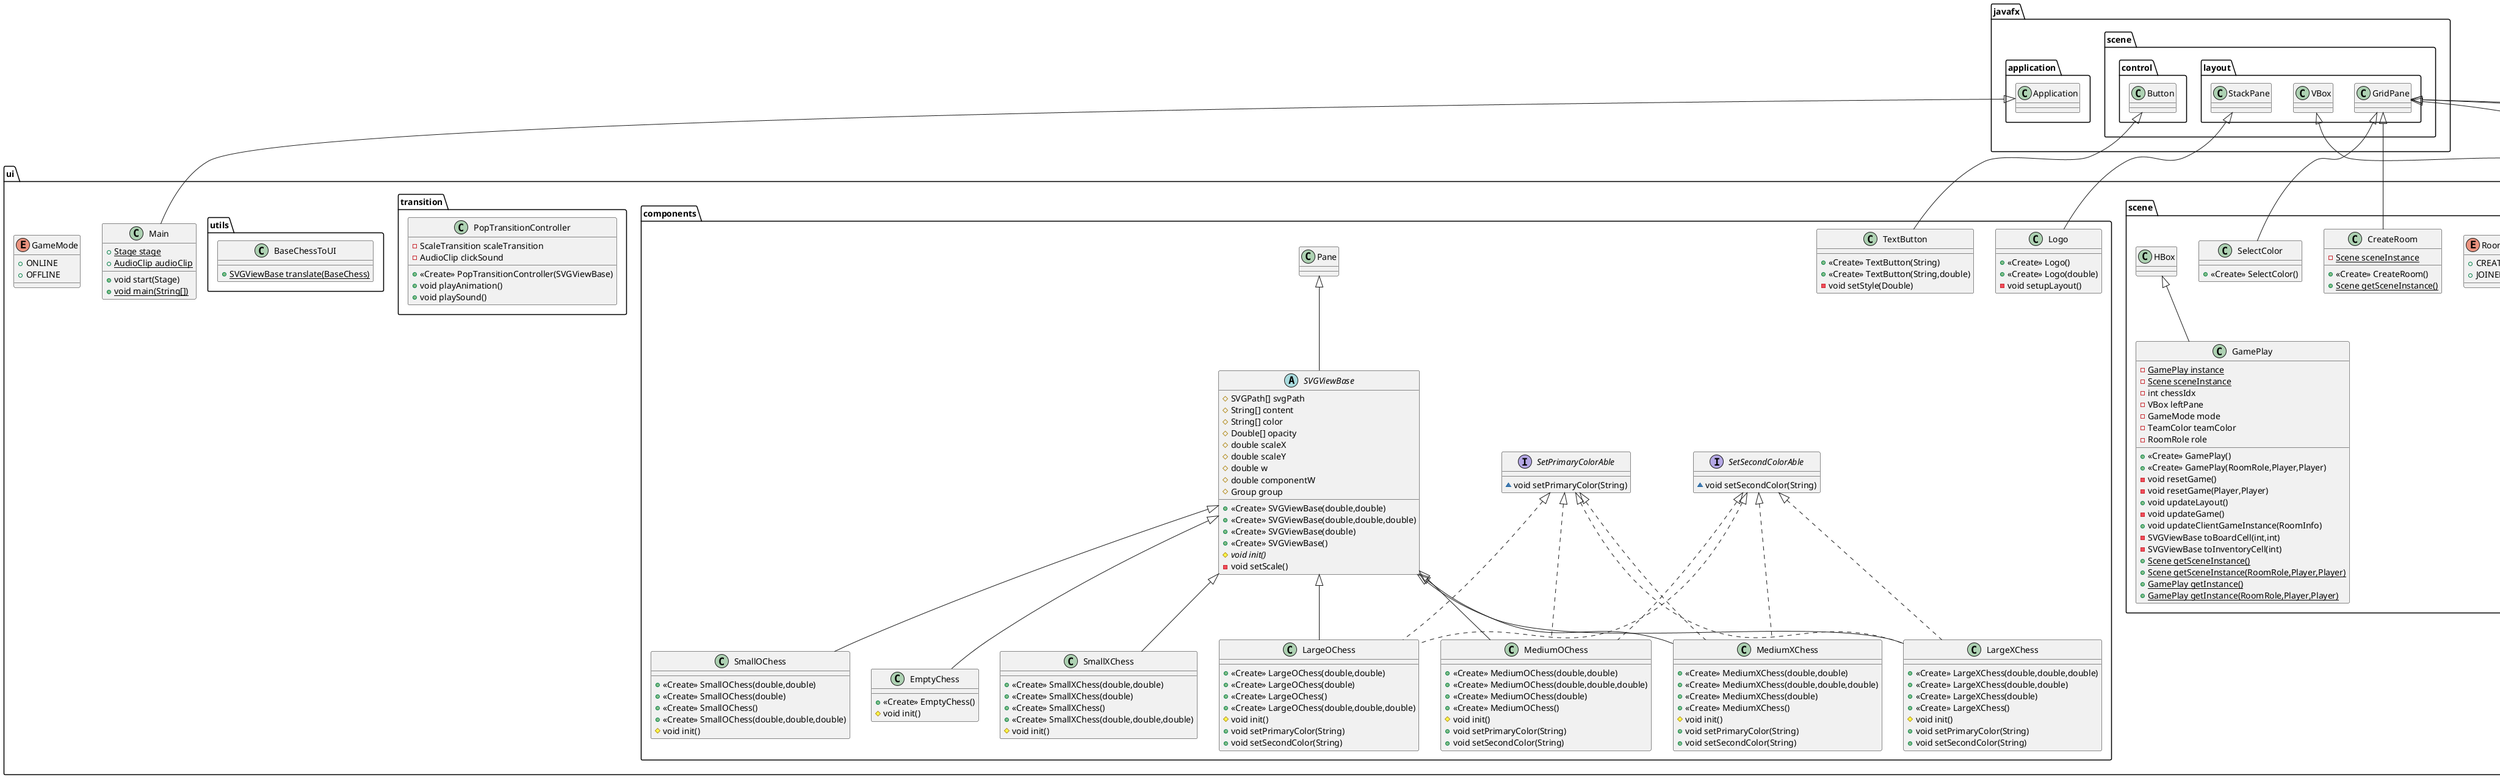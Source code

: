 @startuml
class ui.scene.GamePlay {
- {static} GamePlay instance
- {static} Scene sceneInstance
- int chessIdx
- VBox leftPane
- GameMode mode
- TeamColor teamColor
- RoomRole role
+ <<Create>> GamePlay()
+ <<Create>> GamePlay(RoomRole,Player,Player)
- void resetGame()
- void resetGame(Player,Player)
+ void updateLayout()
- void updateGame()
+ void updateClientGameInstance(RoomInfo)
- SVGViewBase toBoardCell(int,int)
- SVGViewBase toInventoryCell(int)
+ {static} Scene getSceneInstance()
+ {static} Scene getSceneInstance(RoomRole,Player,Player)
+ {static} GamePlay getInstance()
+ {static} GamePlay getInstance(RoomRole,Player,Player)
}
class ui.components.Logo {
+ <<Create>> Logo()
+ <<Create>> Logo(double)
- void setupLayout()
}
class ui.scene.JoinRoom {
- {static} Scene sceneInstance
+ <<Create>> JoinRoom()
+ {static} Scene getSceneInstance()
}
class ui.components.MediumXChess {
+ <<Create>> MediumXChess(double,double)
+ <<Create>> MediumXChess(double,double,double)
+ <<Create>> MediumXChess(double)
+ <<Create>> MediumXChess()
# void init()
+ void setPrimaryColor(String)
+ void setSecondColor(String)
}
class ui.scene.Offline {
}
class ui.scene.JoinerWaitingRoom {
- {static} Scene sceneInstance
+ {static} Client client
~ <<Create>> JoinerWaitingRoom(String,String)
+ {static} Scene getSceneInstance(String,String)
}
class ui.scene.CreatorWaitingRoom {
- {static} Scene sceneInstance
+ {static} Server server
~ <<Create>> CreatorWaitingRoom(String,TeamColor)
+ {static} Scene getSceneInstance(RoomRole,String,TeamColor)
}
interface ui.components.SetSecondColorAble {
~ void setSecondColor(String)
}
interface ui.components.SetPrimaryColorAble {
~ void setPrimaryColor(String)
}
class ui.Main {
+ {static} Stage stage
+ {static} AudioClip audioClip
+ void start(Stage)
+ {static} void main(String[])
}
class ui.components.LargeXChess {
+ <<Create>> LargeXChess(double,double,double)
+ <<Create>> LargeXChess(double,double)
+ <<Create>> LargeXChess(double)
+ <<Create>> LargeXChess()
# void init()
+ void setPrimaryColor(String)
+ void setSecondColor(String)
}
class ui.scene.Menu {
- {static} Scene sceneInstance
+ <<Create>> Menu()
+ {static} Scene getSceneInstance()
}
class ui.components.EmptyChess {
+ <<Create>> EmptyChess()
# void init()
}
class ui.transition.PopTransitionController {
- ScaleTransition scaleTransition
- AudioClip clickSound
+ <<Create>> PopTransitionController(SVGViewBase)
+ void playAnimation()
+ void playSound()
}
class ui.components.TextButton {
+ <<Create>> TextButton(String)
+ <<Create>> TextButton(String,double)
- void setStyle(Double)
}
enum ui.scene.RoomRole {
+  CREATOR
+  JOINER
}
class ui.scene.CreateRoom {
- {static} Scene sceneInstance
+ <<Create>> CreateRoom()
+ {static} Scene getSceneInstance()
}
class ui.components.SmallOChess {
+ <<Create>> SmallOChess(double,double)
+ <<Create>> SmallOChess(double)
+ <<Create>> SmallOChess()
+ <<Create>> SmallOChess(double,double,double)
# void init()
}
class ui.scene.SelectColor {
+ <<Create>> SelectColor()
}
class ui.utils.BaseChessToUI {
+ {static} SVGViewBase translate(BaseChess)
}
abstract class ui.components.SVGViewBase {
# SVGPath[] svgPath
# String[] content
# String[] color
# Double[] opacity
# double scaleX
# double scaleY
# double w
# double componentW
# Group group
+ <<Create>> SVGViewBase(double,double)
+ <<Create>> SVGViewBase(double,double,double)
+ <<Create>> SVGViewBase(double)
+ <<Create>> SVGViewBase()
# {abstract}void init()
- void setScale()
}
enum ui.GameMode {
+  ONLINE
+  OFFLINE
}
class ui.components.LargeOChess {
+ <<Create>> LargeOChess(double,double)
+ <<Create>> LargeOChess(double)
+ <<Create>> LargeOChess()
+ <<Create>> LargeOChess(double,double,double)
# void init()
+ void setPrimaryColor(String)
+ void setSecondColor(String)
}
class ui.components.SmallXChess {
+ <<Create>> SmallXChess(double,double)
+ <<Create>> SmallXChess(double)
+ <<Create>> SmallXChess()
+ <<Create>> SmallXChess(double,double,double)
# void init()
}
class ui.components.MediumOChess {
+ <<Create>> MediumOChess(double,double)
+ <<Create>> MediumOChess(double,double,double)
+ <<Create>> MediumOChess(double)
+ <<Create>> MediumOChess()
# void init()
+ void setPrimaryColor(String)
+ void setSecondColor(String)
}


ui.scene.HBox <|-- ui.scene.GamePlay
javafx.scene.layout.StackPane <|-- ui.components.Logo
javafx.scene.layout.GridPane <|-- ui.scene.JoinRoom
ui.components.SetPrimaryColorAble <|.. ui.components.MediumXChess
ui.components.SetSecondColorAble <|.. ui.components.MediumXChess
ui.components.SVGViewBase <|-- ui.components.MediumXChess
javafx.scene.layout.GridPane <|-- ui.scene.JoinerWaitingRoom
javafx.scene.layout.GridPane <|-- ui.scene.CreatorWaitingRoom
javafx.application.Application <|-- ui.Main
ui.components.SetPrimaryColorAble <|.. ui.components.LargeXChess
ui.components.SetSecondColorAble <|.. ui.components.LargeXChess
ui.components.SVGViewBase <|-- ui.components.LargeXChess
javafx.scene.layout.VBox <|-- ui.scene.Menu
ui.components.SVGViewBase <|-- ui.components.EmptyChess
javafx.scene.control.Button <|-- ui.components.TextButton
javafx.scene.layout.GridPane <|-- ui.scene.CreateRoom
ui.components.SVGViewBase <|-- ui.components.SmallOChess
javafx.scene.layout.GridPane <|-- ui.scene.SelectColor
ui.components.Pane <|-- ui.components.SVGViewBase
ui.components.SetPrimaryColorAble <|.. ui.components.LargeOChess
ui.components.SetSecondColorAble <|.. ui.components.LargeOChess
ui.components.SVGViewBase <|-- ui.components.LargeOChess
ui.components.SVGViewBase <|-- ui.components.SmallXChess
ui.components.SetPrimaryColorAble <|.. ui.components.MediumOChess
ui.components.SetSecondColorAble <|.. ui.components.MediumOChess
ui.components.SVGViewBase <|-- ui.components.MediumOChess
@enduml